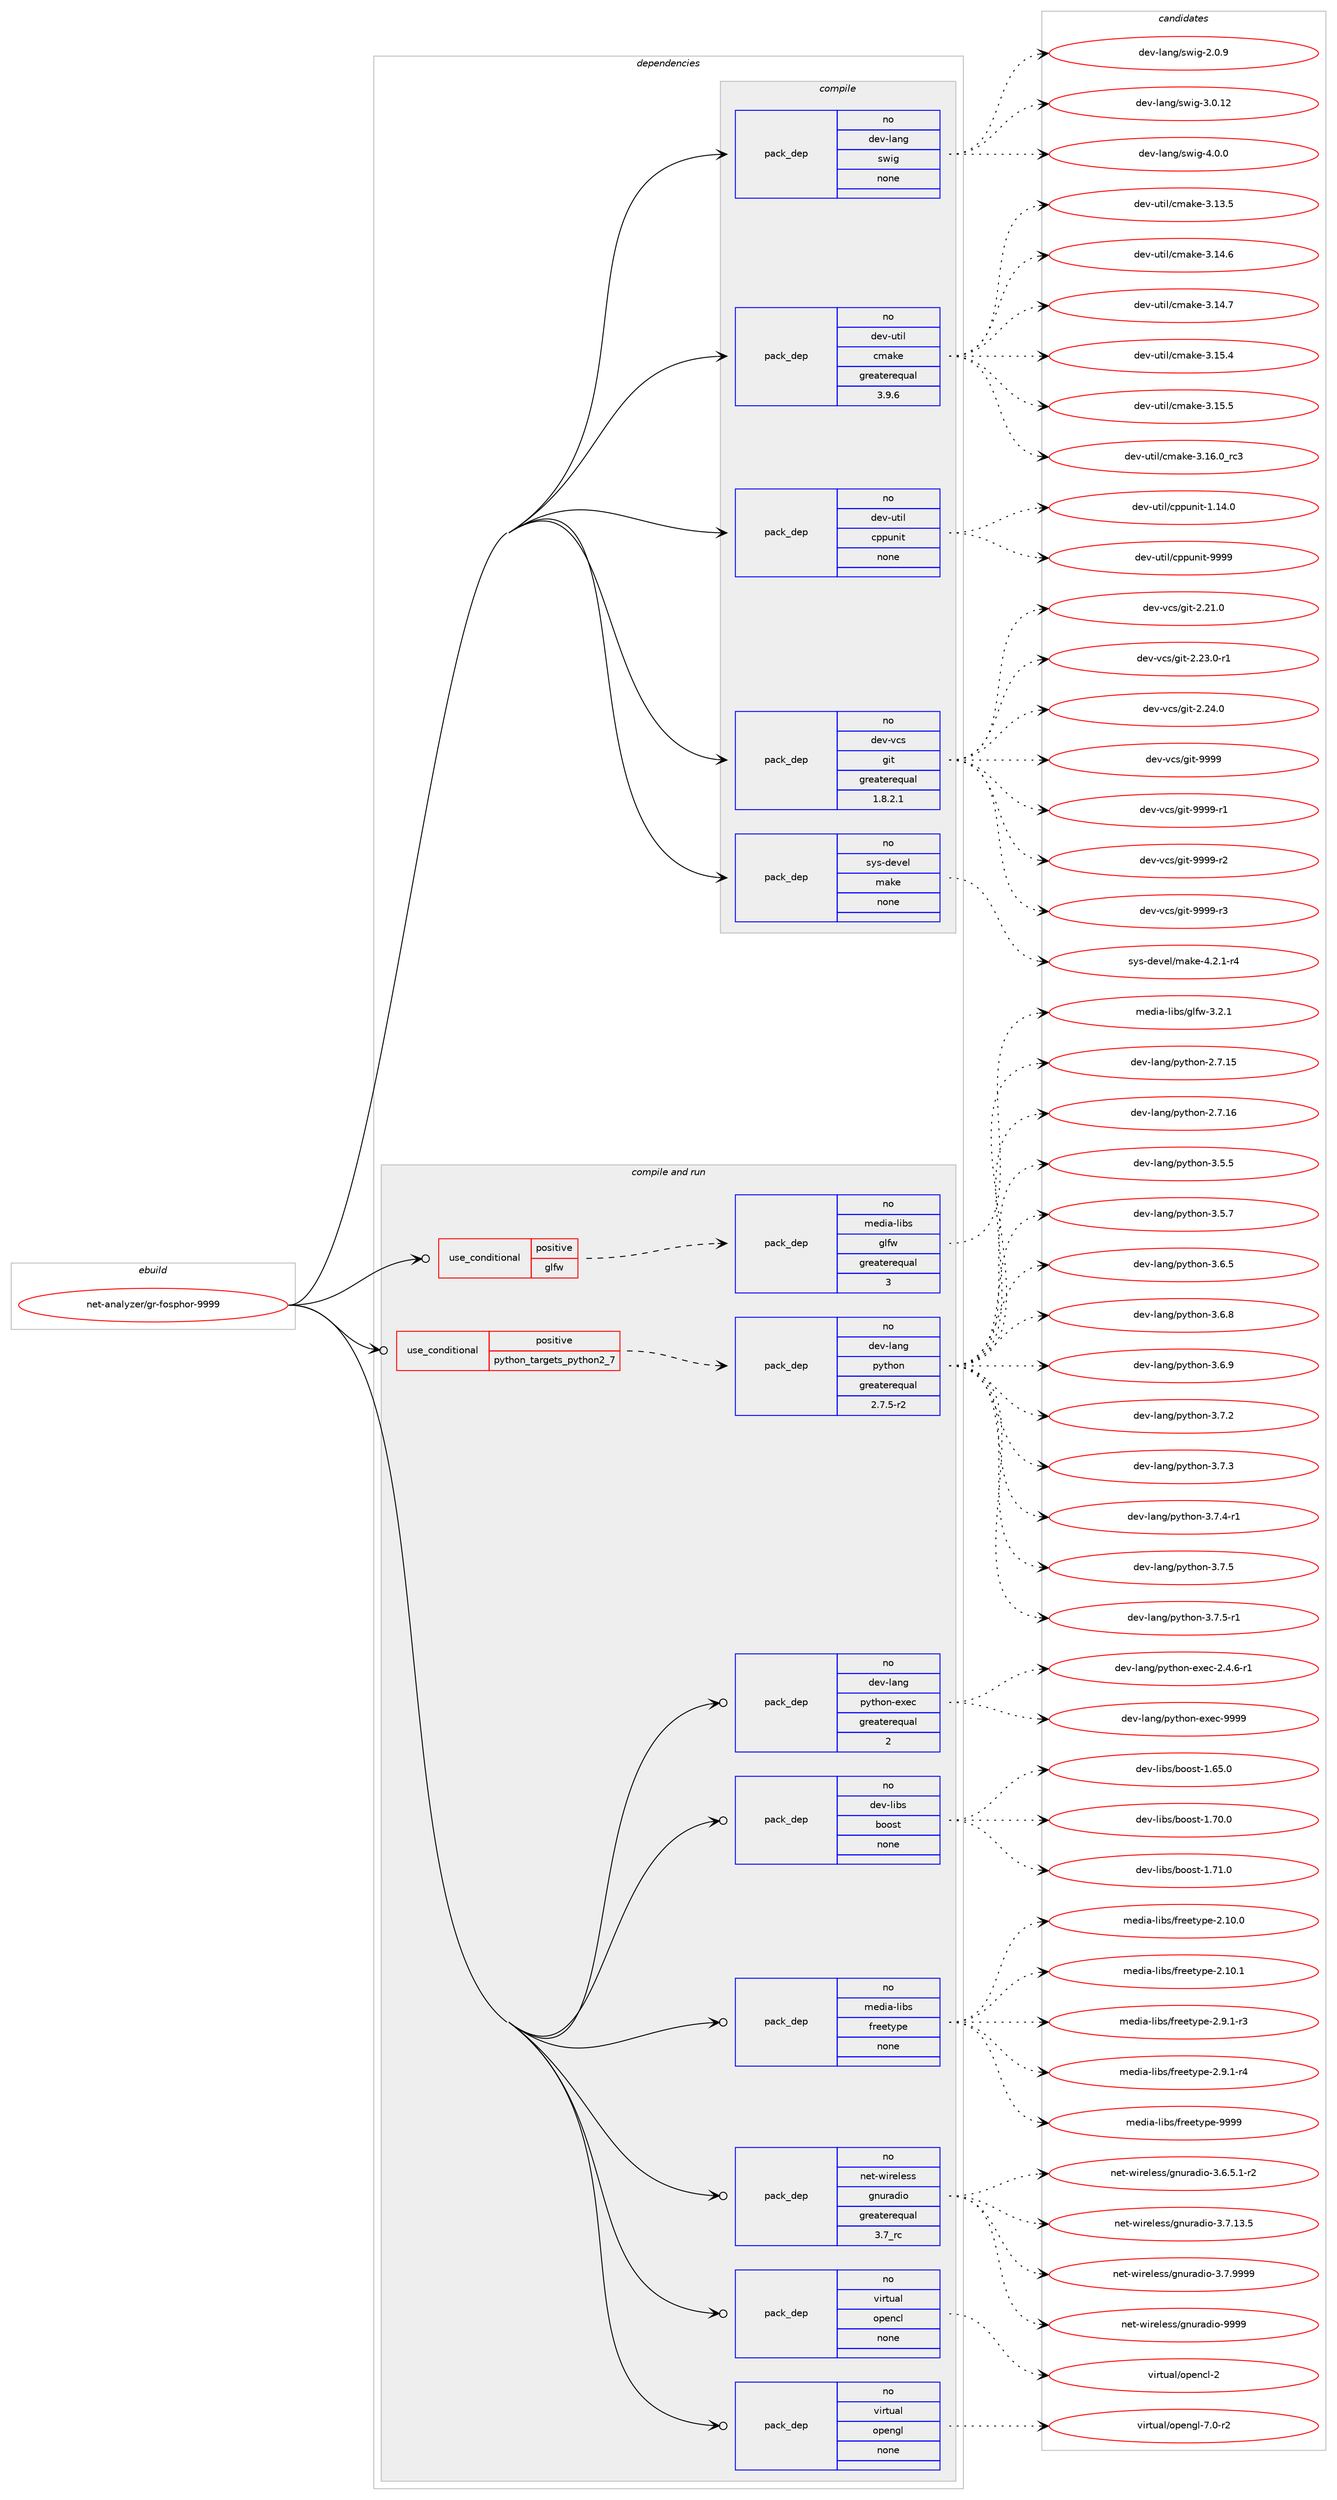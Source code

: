 digraph prolog {

# *************
# Graph options
# *************

newrank=true;
concentrate=true;
compound=true;
graph [rankdir=LR,fontname=Helvetica,fontsize=10,ranksep=1.5];#, ranksep=2.5, nodesep=0.2];
edge  [arrowhead=vee];
node  [fontname=Helvetica,fontsize=10];

# **********
# The ebuild
# **********

subgraph cluster_leftcol {
color=gray;
rank=same;
label=<<i>ebuild</i>>;
id [label="net-analyzer/gr-fosphor-9999", color=red, width=4, href="../net-analyzer/gr-fosphor-9999.svg"];
}

# ****************
# The dependencies
# ****************

subgraph cluster_midcol {
color=gray;
label=<<i>dependencies</i>>;
subgraph cluster_compile {
fillcolor="#eeeeee";
style=filled;
label=<<i>compile</i>>;
subgraph pack600526 {
dependency812389 [label=<<TABLE BORDER="0" CELLBORDER="1" CELLSPACING="0" CELLPADDING="4" WIDTH="220"><TR><TD ROWSPAN="6" CELLPADDING="30">pack_dep</TD></TR><TR><TD WIDTH="110">no</TD></TR><TR><TD>dev-lang</TD></TR><TR><TD>swig</TD></TR><TR><TD>none</TD></TR><TR><TD></TD></TR></TABLE>>, shape=none, color=blue];
}
id:e -> dependency812389:w [weight=20,style="solid",arrowhead="vee"];
subgraph pack600527 {
dependency812390 [label=<<TABLE BORDER="0" CELLBORDER="1" CELLSPACING="0" CELLPADDING="4" WIDTH="220"><TR><TD ROWSPAN="6" CELLPADDING="30">pack_dep</TD></TR><TR><TD WIDTH="110">no</TD></TR><TR><TD>dev-util</TD></TR><TR><TD>cmake</TD></TR><TR><TD>greaterequal</TD></TR><TR><TD>3.9.6</TD></TR></TABLE>>, shape=none, color=blue];
}
id:e -> dependency812390:w [weight=20,style="solid",arrowhead="vee"];
subgraph pack600528 {
dependency812391 [label=<<TABLE BORDER="0" CELLBORDER="1" CELLSPACING="0" CELLPADDING="4" WIDTH="220"><TR><TD ROWSPAN="6" CELLPADDING="30">pack_dep</TD></TR><TR><TD WIDTH="110">no</TD></TR><TR><TD>dev-util</TD></TR><TR><TD>cppunit</TD></TR><TR><TD>none</TD></TR><TR><TD></TD></TR></TABLE>>, shape=none, color=blue];
}
id:e -> dependency812391:w [weight=20,style="solid",arrowhead="vee"];
subgraph pack600529 {
dependency812392 [label=<<TABLE BORDER="0" CELLBORDER="1" CELLSPACING="0" CELLPADDING="4" WIDTH="220"><TR><TD ROWSPAN="6" CELLPADDING="30">pack_dep</TD></TR><TR><TD WIDTH="110">no</TD></TR><TR><TD>dev-vcs</TD></TR><TR><TD>git</TD></TR><TR><TD>greaterequal</TD></TR><TR><TD>1.8.2.1</TD></TR></TABLE>>, shape=none, color=blue];
}
id:e -> dependency812392:w [weight=20,style="solid",arrowhead="vee"];
subgraph pack600530 {
dependency812393 [label=<<TABLE BORDER="0" CELLBORDER="1" CELLSPACING="0" CELLPADDING="4" WIDTH="220"><TR><TD ROWSPAN="6" CELLPADDING="30">pack_dep</TD></TR><TR><TD WIDTH="110">no</TD></TR><TR><TD>sys-devel</TD></TR><TR><TD>make</TD></TR><TR><TD>none</TD></TR><TR><TD></TD></TR></TABLE>>, shape=none, color=blue];
}
id:e -> dependency812393:w [weight=20,style="solid",arrowhead="vee"];
}
subgraph cluster_compileandrun {
fillcolor="#eeeeee";
style=filled;
label=<<i>compile and run</i>>;
subgraph cond197690 {
dependency812394 [label=<<TABLE BORDER="0" CELLBORDER="1" CELLSPACING="0" CELLPADDING="4"><TR><TD ROWSPAN="3" CELLPADDING="10">use_conditional</TD></TR><TR><TD>positive</TD></TR><TR><TD>glfw</TD></TR></TABLE>>, shape=none, color=red];
subgraph pack600531 {
dependency812395 [label=<<TABLE BORDER="0" CELLBORDER="1" CELLSPACING="0" CELLPADDING="4" WIDTH="220"><TR><TD ROWSPAN="6" CELLPADDING="30">pack_dep</TD></TR><TR><TD WIDTH="110">no</TD></TR><TR><TD>media-libs</TD></TR><TR><TD>glfw</TD></TR><TR><TD>greaterequal</TD></TR><TR><TD>3</TD></TR></TABLE>>, shape=none, color=blue];
}
dependency812394:e -> dependency812395:w [weight=20,style="dashed",arrowhead="vee"];
}
id:e -> dependency812394:w [weight=20,style="solid",arrowhead="odotvee"];
subgraph cond197691 {
dependency812396 [label=<<TABLE BORDER="0" CELLBORDER="1" CELLSPACING="0" CELLPADDING="4"><TR><TD ROWSPAN="3" CELLPADDING="10">use_conditional</TD></TR><TR><TD>positive</TD></TR><TR><TD>python_targets_python2_7</TD></TR></TABLE>>, shape=none, color=red];
subgraph pack600532 {
dependency812397 [label=<<TABLE BORDER="0" CELLBORDER="1" CELLSPACING="0" CELLPADDING="4" WIDTH="220"><TR><TD ROWSPAN="6" CELLPADDING="30">pack_dep</TD></TR><TR><TD WIDTH="110">no</TD></TR><TR><TD>dev-lang</TD></TR><TR><TD>python</TD></TR><TR><TD>greaterequal</TD></TR><TR><TD>2.7.5-r2</TD></TR></TABLE>>, shape=none, color=blue];
}
dependency812396:e -> dependency812397:w [weight=20,style="dashed",arrowhead="vee"];
}
id:e -> dependency812396:w [weight=20,style="solid",arrowhead="odotvee"];
subgraph pack600533 {
dependency812398 [label=<<TABLE BORDER="0" CELLBORDER="1" CELLSPACING="0" CELLPADDING="4" WIDTH="220"><TR><TD ROWSPAN="6" CELLPADDING="30">pack_dep</TD></TR><TR><TD WIDTH="110">no</TD></TR><TR><TD>dev-lang</TD></TR><TR><TD>python-exec</TD></TR><TR><TD>greaterequal</TD></TR><TR><TD>2</TD></TR></TABLE>>, shape=none, color=blue];
}
id:e -> dependency812398:w [weight=20,style="solid",arrowhead="odotvee"];
subgraph pack600534 {
dependency812399 [label=<<TABLE BORDER="0" CELLBORDER="1" CELLSPACING="0" CELLPADDING="4" WIDTH="220"><TR><TD ROWSPAN="6" CELLPADDING="30">pack_dep</TD></TR><TR><TD WIDTH="110">no</TD></TR><TR><TD>dev-libs</TD></TR><TR><TD>boost</TD></TR><TR><TD>none</TD></TR><TR><TD></TD></TR></TABLE>>, shape=none, color=blue];
}
id:e -> dependency812399:w [weight=20,style="solid",arrowhead="odotvee"];
subgraph pack600535 {
dependency812400 [label=<<TABLE BORDER="0" CELLBORDER="1" CELLSPACING="0" CELLPADDING="4" WIDTH="220"><TR><TD ROWSPAN="6" CELLPADDING="30">pack_dep</TD></TR><TR><TD WIDTH="110">no</TD></TR><TR><TD>media-libs</TD></TR><TR><TD>freetype</TD></TR><TR><TD>none</TD></TR><TR><TD></TD></TR></TABLE>>, shape=none, color=blue];
}
id:e -> dependency812400:w [weight=20,style="solid",arrowhead="odotvee"];
subgraph pack600536 {
dependency812401 [label=<<TABLE BORDER="0" CELLBORDER="1" CELLSPACING="0" CELLPADDING="4" WIDTH="220"><TR><TD ROWSPAN="6" CELLPADDING="30">pack_dep</TD></TR><TR><TD WIDTH="110">no</TD></TR><TR><TD>net-wireless</TD></TR><TR><TD>gnuradio</TD></TR><TR><TD>greaterequal</TD></TR><TR><TD>3.7_rc</TD></TR></TABLE>>, shape=none, color=blue];
}
id:e -> dependency812401:w [weight=20,style="solid",arrowhead="odotvee"];
subgraph pack600537 {
dependency812402 [label=<<TABLE BORDER="0" CELLBORDER="1" CELLSPACING="0" CELLPADDING="4" WIDTH="220"><TR><TD ROWSPAN="6" CELLPADDING="30">pack_dep</TD></TR><TR><TD WIDTH="110">no</TD></TR><TR><TD>virtual</TD></TR><TR><TD>opencl</TD></TR><TR><TD>none</TD></TR><TR><TD></TD></TR></TABLE>>, shape=none, color=blue];
}
id:e -> dependency812402:w [weight=20,style="solid",arrowhead="odotvee"];
subgraph pack600538 {
dependency812403 [label=<<TABLE BORDER="0" CELLBORDER="1" CELLSPACING="0" CELLPADDING="4" WIDTH="220"><TR><TD ROWSPAN="6" CELLPADDING="30">pack_dep</TD></TR><TR><TD WIDTH="110">no</TD></TR><TR><TD>virtual</TD></TR><TR><TD>opengl</TD></TR><TR><TD>none</TD></TR><TR><TD></TD></TR></TABLE>>, shape=none, color=blue];
}
id:e -> dependency812403:w [weight=20,style="solid",arrowhead="odotvee"];
}
subgraph cluster_run {
fillcolor="#eeeeee";
style=filled;
label=<<i>run</i>>;
}
}

# **************
# The candidates
# **************

subgraph cluster_choices {
rank=same;
color=gray;
label=<<i>candidates</i>>;

subgraph choice600526 {
color=black;
nodesep=1;
choice100101118451089711010347115119105103455046484657 [label="dev-lang/swig-2.0.9", color=red, width=4,href="../dev-lang/swig-2.0.9.svg"];
choice10010111845108971101034711511910510345514648464950 [label="dev-lang/swig-3.0.12", color=red, width=4,href="../dev-lang/swig-3.0.12.svg"];
choice100101118451089711010347115119105103455246484648 [label="dev-lang/swig-4.0.0", color=red, width=4,href="../dev-lang/swig-4.0.0.svg"];
dependency812389:e -> choice100101118451089711010347115119105103455046484657:w [style=dotted,weight="100"];
dependency812389:e -> choice10010111845108971101034711511910510345514648464950:w [style=dotted,weight="100"];
dependency812389:e -> choice100101118451089711010347115119105103455246484648:w [style=dotted,weight="100"];
}
subgraph choice600527 {
color=black;
nodesep=1;
choice1001011184511711610510847991099710710145514649514653 [label="dev-util/cmake-3.13.5", color=red, width=4,href="../dev-util/cmake-3.13.5.svg"];
choice1001011184511711610510847991099710710145514649524654 [label="dev-util/cmake-3.14.6", color=red, width=4,href="../dev-util/cmake-3.14.6.svg"];
choice1001011184511711610510847991099710710145514649524655 [label="dev-util/cmake-3.14.7", color=red, width=4,href="../dev-util/cmake-3.14.7.svg"];
choice1001011184511711610510847991099710710145514649534652 [label="dev-util/cmake-3.15.4", color=red, width=4,href="../dev-util/cmake-3.15.4.svg"];
choice1001011184511711610510847991099710710145514649534653 [label="dev-util/cmake-3.15.5", color=red, width=4,href="../dev-util/cmake-3.15.5.svg"];
choice1001011184511711610510847991099710710145514649544648951149951 [label="dev-util/cmake-3.16.0_rc3", color=red, width=4,href="../dev-util/cmake-3.16.0_rc3.svg"];
dependency812390:e -> choice1001011184511711610510847991099710710145514649514653:w [style=dotted,weight="100"];
dependency812390:e -> choice1001011184511711610510847991099710710145514649524654:w [style=dotted,weight="100"];
dependency812390:e -> choice1001011184511711610510847991099710710145514649524655:w [style=dotted,weight="100"];
dependency812390:e -> choice1001011184511711610510847991099710710145514649534652:w [style=dotted,weight="100"];
dependency812390:e -> choice1001011184511711610510847991099710710145514649534653:w [style=dotted,weight="100"];
dependency812390:e -> choice1001011184511711610510847991099710710145514649544648951149951:w [style=dotted,weight="100"];
}
subgraph choice600528 {
color=black;
nodesep=1;
choice10010111845117116105108479911211211711010511645494649524648 [label="dev-util/cppunit-1.14.0", color=red, width=4,href="../dev-util/cppunit-1.14.0.svg"];
choice1001011184511711610510847991121121171101051164557575757 [label="dev-util/cppunit-9999", color=red, width=4,href="../dev-util/cppunit-9999.svg"];
dependency812391:e -> choice10010111845117116105108479911211211711010511645494649524648:w [style=dotted,weight="100"];
dependency812391:e -> choice1001011184511711610510847991121121171101051164557575757:w [style=dotted,weight="100"];
}
subgraph choice600529 {
color=black;
nodesep=1;
choice10010111845118991154710310511645504650494648 [label="dev-vcs/git-2.21.0", color=red, width=4,href="../dev-vcs/git-2.21.0.svg"];
choice100101118451189911547103105116455046505146484511449 [label="dev-vcs/git-2.23.0-r1", color=red, width=4,href="../dev-vcs/git-2.23.0-r1.svg"];
choice10010111845118991154710310511645504650524648 [label="dev-vcs/git-2.24.0", color=red, width=4,href="../dev-vcs/git-2.24.0.svg"];
choice1001011184511899115471031051164557575757 [label="dev-vcs/git-9999", color=red, width=4,href="../dev-vcs/git-9999.svg"];
choice10010111845118991154710310511645575757574511449 [label="dev-vcs/git-9999-r1", color=red, width=4,href="../dev-vcs/git-9999-r1.svg"];
choice10010111845118991154710310511645575757574511450 [label="dev-vcs/git-9999-r2", color=red, width=4,href="../dev-vcs/git-9999-r2.svg"];
choice10010111845118991154710310511645575757574511451 [label="dev-vcs/git-9999-r3", color=red, width=4,href="../dev-vcs/git-9999-r3.svg"];
dependency812392:e -> choice10010111845118991154710310511645504650494648:w [style=dotted,weight="100"];
dependency812392:e -> choice100101118451189911547103105116455046505146484511449:w [style=dotted,weight="100"];
dependency812392:e -> choice10010111845118991154710310511645504650524648:w [style=dotted,weight="100"];
dependency812392:e -> choice1001011184511899115471031051164557575757:w [style=dotted,weight="100"];
dependency812392:e -> choice10010111845118991154710310511645575757574511449:w [style=dotted,weight="100"];
dependency812392:e -> choice10010111845118991154710310511645575757574511450:w [style=dotted,weight="100"];
dependency812392:e -> choice10010111845118991154710310511645575757574511451:w [style=dotted,weight="100"];
}
subgraph choice600530 {
color=black;
nodesep=1;
choice1151211154510010111810110847109971071014552465046494511452 [label="sys-devel/make-4.2.1-r4", color=red, width=4,href="../sys-devel/make-4.2.1-r4.svg"];
dependency812393:e -> choice1151211154510010111810110847109971071014552465046494511452:w [style=dotted,weight="100"];
}
subgraph choice600531 {
color=black;
nodesep=1;
choice10910110010597451081059811547103108102119455146504649 [label="media-libs/glfw-3.2.1", color=red, width=4,href="../media-libs/glfw-3.2.1.svg"];
dependency812395:e -> choice10910110010597451081059811547103108102119455146504649:w [style=dotted,weight="100"];
}
subgraph choice600532 {
color=black;
nodesep=1;
choice10010111845108971101034711212111610411111045504655464953 [label="dev-lang/python-2.7.15", color=red, width=4,href="../dev-lang/python-2.7.15.svg"];
choice10010111845108971101034711212111610411111045504655464954 [label="dev-lang/python-2.7.16", color=red, width=4,href="../dev-lang/python-2.7.16.svg"];
choice100101118451089711010347112121116104111110455146534653 [label="dev-lang/python-3.5.5", color=red, width=4,href="../dev-lang/python-3.5.5.svg"];
choice100101118451089711010347112121116104111110455146534655 [label="dev-lang/python-3.5.7", color=red, width=4,href="../dev-lang/python-3.5.7.svg"];
choice100101118451089711010347112121116104111110455146544653 [label="dev-lang/python-3.6.5", color=red, width=4,href="../dev-lang/python-3.6.5.svg"];
choice100101118451089711010347112121116104111110455146544656 [label="dev-lang/python-3.6.8", color=red, width=4,href="../dev-lang/python-3.6.8.svg"];
choice100101118451089711010347112121116104111110455146544657 [label="dev-lang/python-3.6.9", color=red, width=4,href="../dev-lang/python-3.6.9.svg"];
choice100101118451089711010347112121116104111110455146554650 [label="dev-lang/python-3.7.2", color=red, width=4,href="../dev-lang/python-3.7.2.svg"];
choice100101118451089711010347112121116104111110455146554651 [label="dev-lang/python-3.7.3", color=red, width=4,href="../dev-lang/python-3.7.3.svg"];
choice1001011184510897110103471121211161041111104551465546524511449 [label="dev-lang/python-3.7.4-r1", color=red, width=4,href="../dev-lang/python-3.7.4-r1.svg"];
choice100101118451089711010347112121116104111110455146554653 [label="dev-lang/python-3.7.5", color=red, width=4,href="../dev-lang/python-3.7.5.svg"];
choice1001011184510897110103471121211161041111104551465546534511449 [label="dev-lang/python-3.7.5-r1", color=red, width=4,href="../dev-lang/python-3.7.5-r1.svg"];
dependency812397:e -> choice10010111845108971101034711212111610411111045504655464953:w [style=dotted,weight="100"];
dependency812397:e -> choice10010111845108971101034711212111610411111045504655464954:w [style=dotted,weight="100"];
dependency812397:e -> choice100101118451089711010347112121116104111110455146534653:w [style=dotted,weight="100"];
dependency812397:e -> choice100101118451089711010347112121116104111110455146534655:w [style=dotted,weight="100"];
dependency812397:e -> choice100101118451089711010347112121116104111110455146544653:w [style=dotted,weight="100"];
dependency812397:e -> choice100101118451089711010347112121116104111110455146544656:w [style=dotted,weight="100"];
dependency812397:e -> choice100101118451089711010347112121116104111110455146544657:w [style=dotted,weight="100"];
dependency812397:e -> choice100101118451089711010347112121116104111110455146554650:w [style=dotted,weight="100"];
dependency812397:e -> choice100101118451089711010347112121116104111110455146554651:w [style=dotted,weight="100"];
dependency812397:e -> choice1001011184510897110103471121211161041111104551465546524511449:w [style=dotted,weight="100"];
dependency812397:e -> choice100101118451089711010347112121116104111110455146554653:w [style=dotted,weight="100"];
dependency812397:e -> choice1001011184510897110103471121211161041111104551465546534511449:w [style=dotted,weight="100"];
}
subgraph choice600533 {
color=black;
nodesep=1;
choice10010111845108971101034711212111610411111045101120101994550465246544511449 [label="dev-lang/python-exec-2.4.6-r1", color=red, width=4,href="../dev-lang/python-exec-2.4.6-r1.svg"];
choice10010111845108971101034711212111610411111045101120101994557575757 [label="dev-lang/python-exec-9999", color=red, width=4,href="../dev-lang/python-exec-9999.svg"];
dependency812398:e -> choice10010111845108971101034711212111610411111045101120101994550465246544511449:w [style=dotted,weight="100"];
dependency812398:e -> choice10010111845108971101034711212111610411111045101120101994557575757:w [style=dotted,weight="100"];
}
subgraph choice600534 {
color=black;
nodesep=1;
choice1001011184510810598115479811111111511645494654534648 [label="dev-libs/boost-1.65.0", color=red, width=4,href="../dev-libs/boost-1.65.0.svg"];
choice1001011184510810598115479811111111511645494655484648 [label="dev-libs/boost-1.70.0", color=red, width=4,href="../dev-libs/boost-1.70.0.svg"];
choice1001011184510810598115479811111111511645494655494648 [label="dev-libs/boost-1.71.0", color=red, width=4,href="../dev-libs/boost-1.71.0.svg"];
dependency812399:e -> choice1001011184510810598115479811111111511645494654534648:w [style=dotted,weight="100"];
dependency812399:e -> choice1001011184510810598115479811111111511645494655484648:w [style=dotted,weight="100"];
dependency812399:e -> choice1001011184510810598115479811111111511645494655494648:w [style=dotted,weight="100"];
}
subgraph choice600535 {
color=black;
nodesep=1;
choice1091011001059745108105981154710211410110111612111210145504649484648 [label="media-libs/freetype-2.10.0", color=red, width=4,href="../media-libs/freetype-2.10.0.svg"];
choice1091011001059745108105981154710211410110111612111210145504649484649 [label="media-libs/freetype-2.10.1", color=red, width=4,href="../media-libs/freetype-2.10.1.svg"];
choice109101100105974510810598115471021141011011161211121014550465746494511451 [label="media-libs/freetype-2.9.1-r3", color=red, width=4,href="../media-libs/freetype-2.9.1-r3.svg"];
choice109101100105974510810598115471021141011011161211121014550465746494511452 [label="media-libs/freetype-2.9.1-r4", color=red, width=4,href="../media-libs/freetype-2.9.1-r4.svg"];
choice109101100105974510810598115471021141011011161211121014557575757 [label="media-libs/freetype-9999", color=red, width=4,href="../media-libs/freetype-9999.svg"];
dependency812400:e -> choice1091011001059745108105981154710211410110111612111210145504649484648:w [style=dotted,weight="100"];
dependency812400:e -> choice1091011001059745108105981154710211410110111612111210145504649484649:w [style=dotted,weight="100"];
dependency812400:e -> choice109101100105974510810598115471021141011011161211121014550465746494511451:w [style=dotted,weight="100"];
dependency812400:e -> choice109101100105974510810598115471021141011011161211121014550465746494511452:w [style=dotted,weight="100"];
dependency812400:e -> choice109101100105974510810598115471021141011011161211121014557575757:w [style=dotted,weight="100"];
}
subgraph choice600536 {
color=black;
nodesep=1;
choice11010111645119105114101108101115115471031101171149710010511145514654465346494511450 [label="net-wireless/gnuradio-3.6.5.1-r2", color=red, width=4,href="../net-wireless/gnuradio-3.6.5.1-r2.svg"];
choice110101116451191051141011081011151154710311011711497100105111455146554649514653 [label="net-wireless/gnuradio-3.7.13.5", color=red, width=4,href="../net-wireless/gnuradio-3.7.13.5.svg"];
choice110101116451191051141011081011151154710311011711497100105111455146554657575757 [label="net-wireless/gnuradio-3.7.9999", color=red, width=4,href="../net-wireless/gnuradio-3.7.9999.svg"];
choice1101011164511910511410110810111511547103110117114971001051114557575757 [label="net-wireless/gnuradio-9999", color=red, width=4,href="../net-wireless/gnuradio-9999.svg"];
dependency812401:e -> choice11010111645119105114101108101115115471031101171149710010511145514654465346494511450:w [style=dotted,weight="100"];
dependency812401:e -> choice110101116451191051141011081011151154710311011711497100105111455146554649514653:w [style=dotted,weight="100"];
dependency812401:e -> choice110101116451191051141011081011151154710311011711497100105111455146554657575757:w [style=dotted,weight="100"];
dependency812401:e -> choice1101011164511910511410110810111511547103110117114971001051114557575757:w [style=dotted,weight="100"];
}
subgraph choice600537 {
color=black;
nodesep=1;
choice1181051141161179710847111112101110991084550 [label="virtual/opencl-2", color=red, width=4,href="../virtual/opencl-2.svg"];
dependency812402:e -> choice1181051141161179710847111112101110991084550:w [style=dotted,weight="100"];
}
subgraph choice600538 {
color=black;
nodesep=1;
choice1181051141161179710847111112101110103108455546484511450 [label="virtual/opengl-7.0-r2", color=red, width=4,href="../virtual/opengl-7.0-r2.svg"];
dependency812403:e -> choice1181051141161179710847111112101110103108455546484511450:w [style=dotted,weight="100"];
}
}

}
